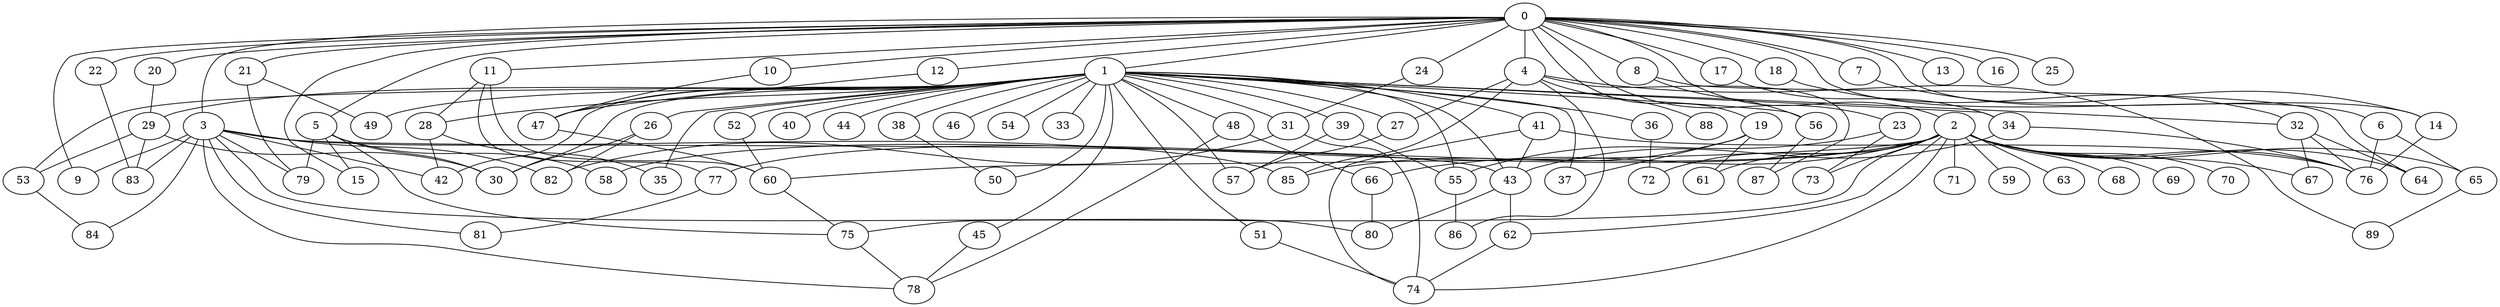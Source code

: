 
graph graphname {
    0 -- 1
0 -- 2
0 -- 3
0 -- 4
0 -- 5
0 -- 6
0 -- 7
0 -- 8
0 -- 9
0 -- 10
0 -- 11
0 -- 12
0 -- 13
0 -- 14
0 -- 15
0 -- 16
0 -- 17
0 -- 18
0 -- 19
0 -- 20
0 -- 21
0 -- 22
0 -- 23
0 -- 24
0 -- 25
1 -- 26
1 -- 27
1 -- 28
1 -- 29
1 -- 30
1 -- 31
1 -- 32
1 -- 33
1 -- 34
1 -- 35
1 -- 36
1 -- 37
1 -- 38
1 -- 39
1 -- 40
1 -- 41
1 -- 42
1 -- 43
1 -- 44
1 -- 45
1 -- 46
1 -- 47
1 -- 48
1 -- 49
1 -- 50
1 -- 51
1 -- 52
1 -- 53
1 -- 54
1 -- 55
1 -- 56
1 -- 57
2 -- 64
2 -- 66
2 -- 67
2 -- 68
2 -- 69
2 -- 70
2 -- 65
2 -- 72
2 -- 73
2 -- 74
2 -- 71
2 -- 76
2 -- 77
2 -- 75
2 -- 58
2 -- 59
2 -- 60
2 -- 61
2 -- 62
2 -- 63
3 -- 78
3 -- 79
3 -- 80
3 -- 81
3 -- 82
3 -- 83
3 -- 84
3 -- 42
3 -- 43
3 -- 9
3 -- 85
4 -- 85
4 -- 86
4 -- 87
4 -- 88
4 -- 89
4 -- 27
5 -- 75
5 -- 79
5 -- 30
5 -- 15
5 -- 58
6 -- 76
6 -- 65
7 -- 14
8 -- 56
8 -- 64
10 -- 47
11 -- 28
11 -- 60
11 -- 77
12 -- 47
14 -- 76
17 -- 34
18 -- 32
19 -- 37
19 -- 61
19 -- 85
20 -- 29
21 -- 49
21 -- 79
22 -- 83
23 -- 73
23 -- 55
24 -- 31
26 -- 82
26 -- 30
27 -- 57
28 -- 42
28 -- 35
29 -- 53
29 -- 30
29 -- 83
31 -- 74
31 -- 82
32 -- 64
32 -- 76
32 -- 67
34 -- 43
34 -- 76
36 -- 72
38 -- 50
39 -- 57
39 -- 55
41 -- 74
41 -- 43
41 -- 76
43 -- 62
43 -- 80
45 -- 78
47 -- 60
48 -- 66
48 -- 78
51 -- 74
52 -- 60
53 -- 84
55 -- 86
56 -- 87
60 -- 75
62 -- 74
65 -- 89
66 -- 80
75 -- 78
77 -- 81

}
